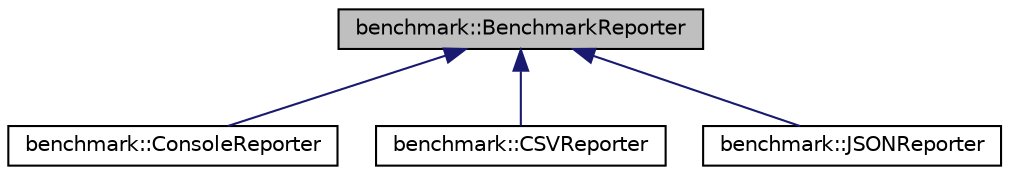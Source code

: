 digraph "benchmark::BenchmarkReporter"
{
  edge [fontname="Helvetica",fontsize="10",labelfontname="Helvetica",labelfontsize="10"];
  node [fontname="Helvetica",fontsize="10",shape=record];
  Node0 [label="benchmark::BenchmarkReporter",height=0.2,width=0.4,color="black", fillcolor="grey75", style="filled", fontcolor="black"];
  Node0 -> Node1 [dir="back",color="midnightblue",fontsize="10",style="solid"];
  Node1 [label="benchmark::ConsoleReporter",height=0.2,width=0.4,color="black", fillcolor="white", style="filled",URL="$classbenchmark_1_1_console_reporter.html"];
  Node0 -> Node2 [dir="back",color="midnightblue",fontsize="10",style="solid"];
  Node2 [label="benchmark::CSVReporter",height=0.2,width=0.4,color="black", fillcolor="white", style="filled",URL="$classbenchmark_1_1_c_s_v_reporter.html"];
  Node0 -> Node3 [dir="back",color="midnightblue",fontsize="10",style="solid"];
  Node3 [label="benchmark::JSONReporter",height=0.2,width=0.4,color="black", fillcolor="white", style="filled",URL="$classbenchmark_1_1_j_s_o_n_reporter.html"];
}
